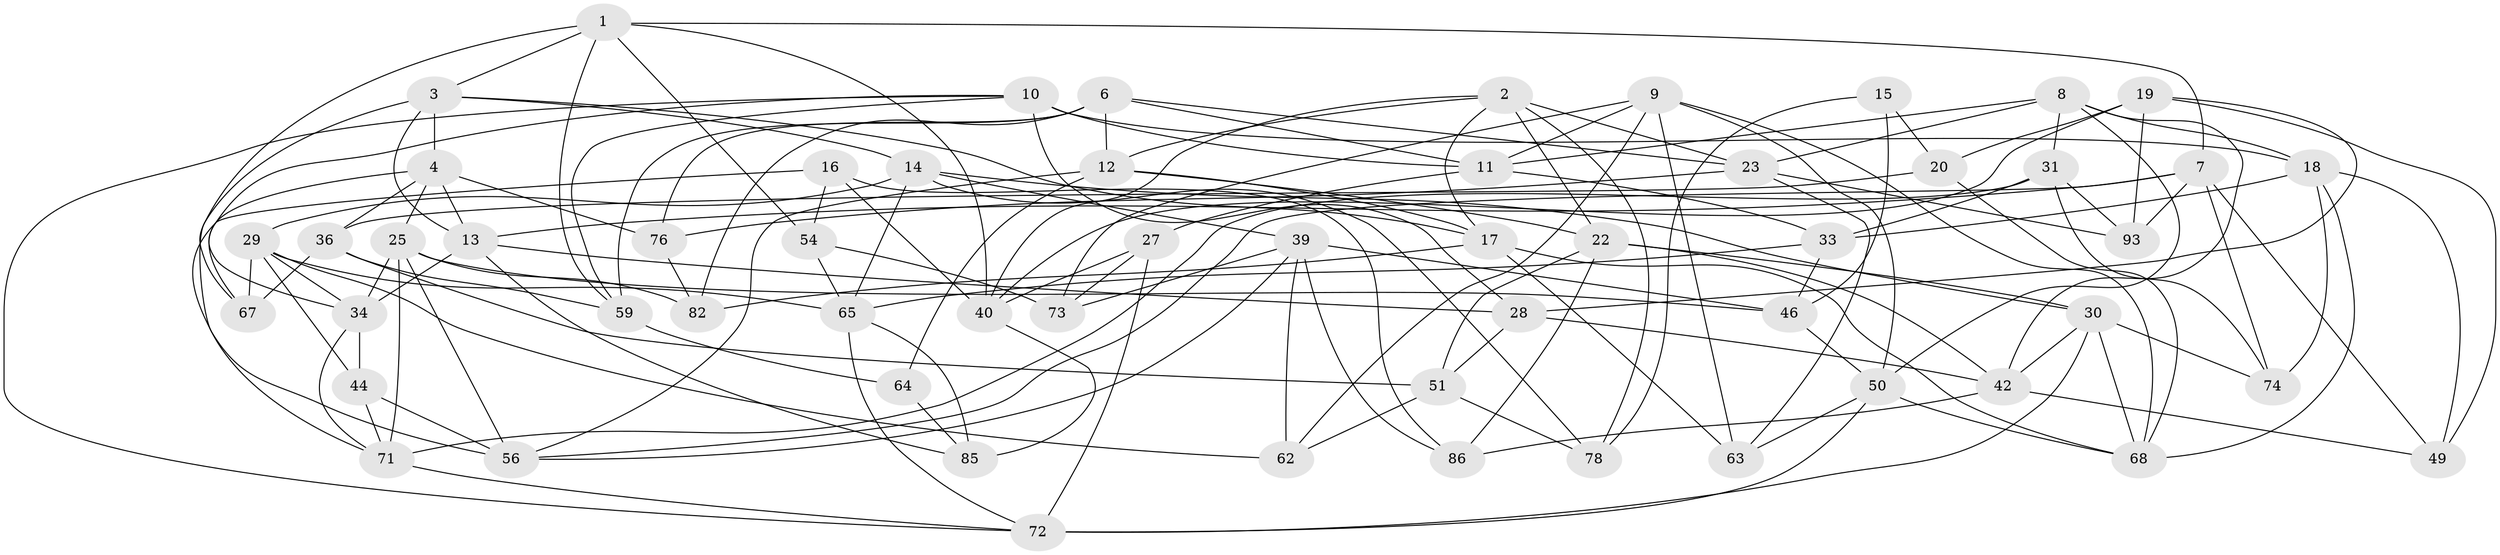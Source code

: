 // Generated by graph-tools (version 1.1) at 2025/24/03/03/25 07:24:24]
// undirected, 57 vertices, 147 edges
graph export_dot {
graph [start="1"]
  node [color=gray90,style=filled];
  1 [super="+35"];
  2 [super="+26"];
  3 [super="+5"];
  4 [super="+52"];
  6 [super="+43"];
  7 [super="+79"];
  8 [super="+84"];
  9 [super="+21"];
  10 [super="+83"];
  11 [super="+47"];
  12 [super="+38"];
  13 [super="+77"];
  14 [super="+24"];
  15;
  16;
  17 [super="+55"];
  18 [super="+48"];
  19 [super="+88"];
  20;
  22 [super="+45"];
  23 [super="+75"];
  25 [super="+53"];
  27;
  28 [super="+89"];
  29 [super="+70"];
  30 [super="+32"];
  31 [super="+94"];
  33 [super="+57"];
  34 [super="+37"];
  36 [super="+41"];
  39 [super="+69"];
  40 [super="+90"];
  42 [super="+66"];
  44;
  46 [super="+80"];
  49;
  50 [super="+58"];
  51 [super="+60"];
  54;
  56 [super="+61"];
  59 [super="+92"];
  62;
  63;
  64;
  65 [super="+91"];
  67;
  68 [super="+87"];
  71 [super="+81"];
  72 [super="+95"];
  73;
  74;
  76;
  78;
  82;
  85;
  86;
  93;
  1 -- 54;
  1 -- 67;
  1 -- 59;
  1 -- 7;
  1 -- 40;
  1 -- 3;
  2 -- 17;
  2 -- 78;
  2 -- 22;
  2 -- 23;
  2 -- 12;
  2 -- 40;
  3 -- 14;
  3 -- 13;
  3 -- 56;
  3 -- 17;
  3 -- 4;
  4 -- 13;
  4 -- 76;
  4 -- 36;
  4 -- 25;
  4 -- 67;
  6 -- 59;
  6 -- 82;
  6 -- 76;
  6 -- 23;
  6 -- 12;
  6 -- 11;
  7 -- 93;
  7 -- 49;
  7 -- 74;
  7 -- 56;
  7 -- 13;
  8 -- 11;
  8 -- 18;
  8 -- 50;
  8 -- 23;
  8 -- 31;
  8 -- 42;
  9 -- 50;
  9 -- 62;
  9 -- 73;
  9 -- 68;
  9 -- 63;
  9 -- 11;
  10 -- 59;
  10 -- 11;
  10 -- 72;
  10 -- 18;
  10 -- 34;
  10 -- 28;
  11 -- 33;
  11 -- 27;
  12 -- 22;
  12 -- 56;
  12 -- 17;
  12 -- 64;
  13 -- 28;
  13 -- 34;
  13 -- 85;
  14 -- 30;
  14 -- 65;
  14 -- 39;
  14 -- 78;
  14 -- 29;
  15 -- 78;
  15 -- 46 [weight=2];
  15 -- 20;
  16 -- 54;
  16 -- 40;
  16 -- 71;
  16 -- 86;
  17 -- 82;
  17 -- 63;
  17 -- 68;
  18 -- 49;
  18 -- 33;
  18 -- 74;
  18 -- 68;
  19 -- 49;
  19 -- 28 [weight=2];
  19 -- 93;
  19 -- 40;
  19 -- 20;
  20 -- 68;
  20 -- 36;
  22 -- 42;
  22 -- 86;
  22 -- 30;
  22 -- 51;
  23 -- 63;
  23 -- 76;
  23 -- 93;
  25 -- 82;
  25 -- 46;
  25 -- 34;
  25 -- 56;
  25 -- 71;
  27 -- 73;
  27 -- 40;
  27 -- 72;
  28 -- 51;
  28 -- 42;
  29 -- 44;
  29 -- 67;
  29 -- 34;
  29 -- 65;
  29 -- 62;
  30 -- 72;
  30 -- 68;
  30 -- 74;
  30 -- 42;
  31 -- 71;
  31 -- 33 [weight=2];
  31 -- 74;
  31 -- 93;
  33 -- 65;
  33 -- 46;
  34 -- 44;
  34 -- 71;
  36 -- 51 [weight=2];
  36 -- 67;
  36 -- 59;
  39 -- 86;
  39 -- 62;
  39 -- 73;
  39 -- 56;
  39 -- 46;
  40 -- 85;
  42 -- 49;
  42 -- 86;
  44 -- 71;
  44 -- 56;
  46 -- 50;
  50 -- 72;
  50 -- 63;
  50 -- 68;
  51 -- 62;
  51 -- 78;
  54 -- 73;
  54 -- 65;
  59 -- 64 [weight=2];
  64 -- 85;
  65 -- 72;
  65 -- 85;
  71 -- 72;
  76 -- 82;
}
